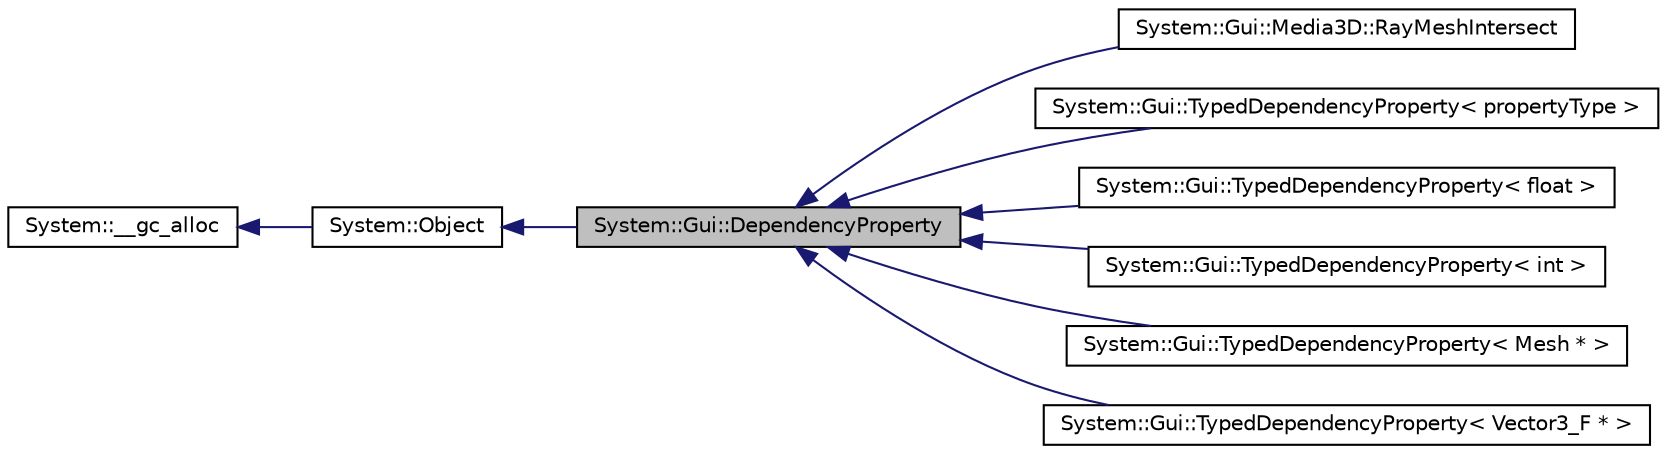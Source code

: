 digraph G
{
  edge [fontname="Helvetica",fontsize="10",labelfontname="Helvetica",labelfontsize="10"];
  node [fontname="Helvetica",fontsize="10",shape=record];
  rankdir="LR";
  Node1 [label="System::Gui::DependencyProperty",height=0.2,width=0.4,color="black", fillcolor="grey75", style="filled" fontcolor="black"];
  Node2 -> Node1 [dir="back",color="midnightblue",fontsize="10",style="solid",fontname="Helvetica"];
  Node2 [label="System::Object",height=0.2,width=0.4,color="black", fillcolor="white", style="filled",URL="$class_system_1_1_object.html"];
  Node3 -> Node2 [dir="back",color="midnightblue",fontsize="10",style="solid",fontname="Helvetica"];
  Node3 [label="System::__gc_alloc",height=0.2,width=0.4,color="black", fillcolor="white", style="filled",URL="$class_system_1_1____gc__alloc.html"];
  Node1 -> Node4 [dir="back",color="midnightblue",fontsize="10",style="solid",fontname="Helvetica"];
  Node4 [label="System::Gui::Media3D::RayMeshIntersect",height=0.2,width=0.4,color="black", fillcolor="white", style="filled",URL="$class_system_1_1_gui_1_1_media3_d_1_1_ray_mesh_intersect.html"];
  Node1 -> Node5 [dir="back",color="midnightblue",fontsize="10",style="solid",fontname="Helvetica"];
  Node5 [label="System::Gui::TypedDependencyProperty\< propertyType \>",height=0.2,width=0.4,color="black", fillcolor="white", style="filled",URL="$class_system_1_1_gui_1_1_typed_dependency_property.html"];
  Node1 -> Node6 [dir="back",color="midnightblue",fontsize="10",style="solid",fontname="Helvetica"];
  Node6 [label="System::Gui::TypedDependencyProperty\< float \>",height=0.2,width=0.4,color="black", fillcolor="white", style="filled",URL="$class_system_1_1_gui_1_1_typed_dependency_property.html"];
  Node1 -> Node7 [dir="back",color="midnightblue",fontsize="10",style="solid",fontname="Helvetica"];
  Node7 [label="System::Gui::TypedDependencyProperty\< int \>",height=0.2,width=0.4,color="black", fillcolor="white", style="filled",URL="$class_system_1_1_gui_1_1_typed_dependency_property.html"];
  Node1 -> Node8 [dir="back",color="midnightblue",fontsize="10",style="solid",fontname="Helvetica"];
  Node8 [label="System::Gui::TypedDependencyProperty\< Mesh * \>",height=0.2,width=0.4,color="black", fillcolor="white", style="filled",URL="$class_system_1_1_gui_1_1_typed_dependency_property.html"];
  Node1 -> Node9 [dir="back",color="midnightblue",fontsize="10",style="solid",fontname="Helvetica"];
  Node9 [label="System::Gui::TypedDependencyProperty\< Vector3_F * \>",height=0.2,width=0.4,color="black", fillcolor="white", style="filled",URL="$class_system_1_1_gui_1_1_typed_dependency_property.html"];
}
